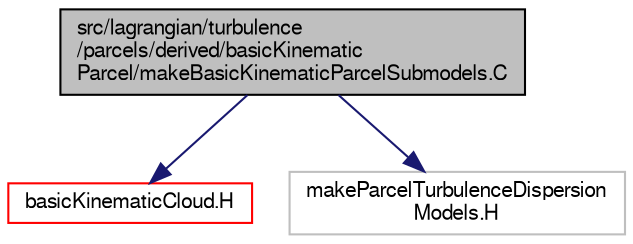 digraph "src/lagrangian/turbulence/parcels/derived/basicKinematicParcel/makeBasicKinematicParcelSubmodels.C"
{
  bgcolor="transparent";
  edge [fontname="FreeSans",fontsize="10",labelfontname="FreeSans",labelfontsize="10"];
  node [fontname="FreeSans",fontsize="10",shape=record];
  Node0 [label="src/lagrangian/turbulence\l/parcels/derived/basicKinematic\lParcel/makeBasicKinematicParcelSubmodels.C",height=0.2,width=0.4,color="black", fillcolor="grey75", style="filled", fontcolor="black"];
  Node0 -> Node1 [color="midnightblue",fontsize="10",style="solid",fontname="FreeSans"];
  Node1 [label="basicKinematicCloud.H",height=0.2,width=0.4,color="red",URL="$a05162.html"];
  Node0 -> Node411 [color="midnightblue",fontsize="10",style="solid",fontname="FreeSans"];
  Node411 [label="makeParcelTurbulenceDispersion\lModels.H",height=0.2,width=0.4,color="grey75"];
}
